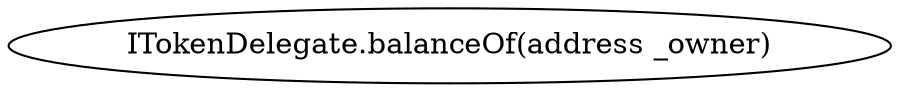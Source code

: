 digraph "" {
	graph [bb="0,0,364.17,36"];
	node [label="\N"];
	"ITokenDelegate.balanceOf(address _owner)"	 [height=0.5,
		pos="182.08,18",
		width=5.0579];
}
digraph "" {
	graph [bb="0,0,364.17,36"];
	node [label="\N"];
	"ITokenDelegate.balanceOf(address _owner)"	 [height=0.5,
		pos="182.08,18",
		width=5.0579];
}
digraph "" {
	graph [bb="0,0,364.17,36"];
	node [label="\N"];
	"ITokenDelegate.balanceOf(address _owner)"	 [height=0.5,
		pos="182.08,18",
		width=5.0579];
}
digraph "" {
	graph [bb="0,0,364.17,36"];
	node [label="\N"];
	"ITokenDelegate.balanceOf(address _owner)"	 [height=0.5,
		pos="182.08,18",
		width=5.0579];
}
digraph "" {
	graph [bb="0,0,364.17,36"];
	node [label="\N"];
	"ITokenDelegate.balanceOf(address _owner)"	 [height=0.5,
		pos="182.08,18",
		width=5.0579];
}
